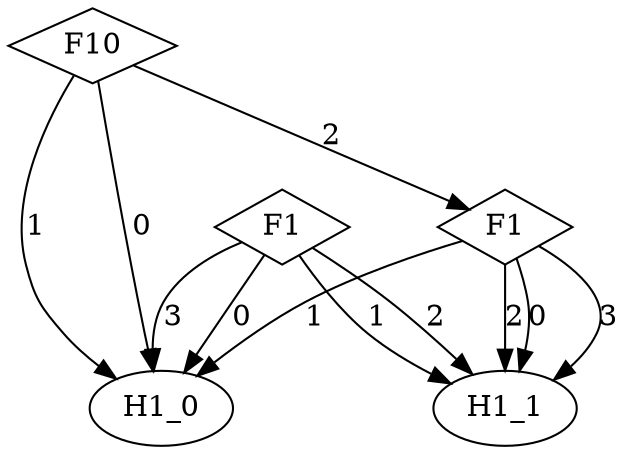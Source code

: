 digraph {
node [label=H1_0,style=""] H1_0
node [label=H1_1,style=""] H1_1
node [label=H1_1,style=""] H1_1
node [label=H1_0,style=""] H1_0
node [label=H1_1,style=""] H1_1
node [label=H1_1,style=""] H1_1
node [label=H1_0,style=""] H1_0
node [label=H1_1,style=""] H1_1
node [label=H1_0,style=""] H1_0
node [label=H1_0,style=""] H1_0
node [label=F1,shape="diamond",style=""] 2
node [label=F1,shape="diamond",style=""] 1
node [label=F10,shape="diamond",style=""] 0

2 -> H1_0 [label="3"]
2 -> H1_1 [label="2"]
2 -> H1_1 [label="1"]
2 -> H1_0 [label="0"]
1 -> H1_1 [label="3"]
1 -> H1_1 [label="2"]
1 -> H1_0 [label="1"]
1 -> H1_1 [label="0"]
0 -> 1 [label="2"]
0 -> H1_0 [label="1"]
0 -> H1_0 [label="0"]
}